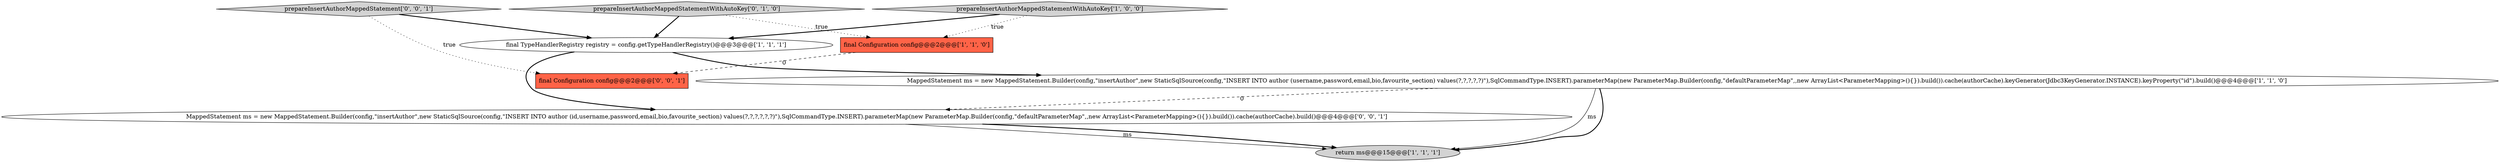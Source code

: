 digraph {
6 [style = filled, label = "MappedStatement ms = new MappedStatement.Builder(config,\"insertAuthor\",new StaticSqlSource(config,\"INSERT INTO author (id,username,password,email,bio,favourite_section) values(?,?,?,?,?,?)\"),SqlCommandType.INSERT).parameterMap(new ParameterMap.Builder(config,\"defaultParameterMap\",,new ArrayList<ParameterMapping>(){}).build()).cache(authorCache).build()@@@4@@@['0', '0', '1']", fillcolor = white, shape = ellipse image = "AAA0AAABBB3BBB"];
5 [style = filled, label = "prepareInsertAuthorMappedStatementWithAutoKey['0', '1', '0']", fillcolor = lightgray, shape = diamond image = "AAA0AAABBB2BBB"];
2 [style = filled, label = "final TypeHandlerRegistry registry = config.getTypeHandlerRegistry()@@@3@@@['1', '1', '1']", fillcolor = white, shape = ellipse image = "AAA0AAABBB1BBB"];
8 [style = filled, label = "final Configuration config@@@2@@@['0', '0', '1']", fillcolor = tomato, shape = box image = "AAA0AAABBB3BBB"];
7 [style = filled, label = "prepareInsertAuthorMappedStatement['0', '0', '1']", fillcolor = lightgray, shape = diamond image = "AAA0AAABBB3BBB"];
3 [style = filled, label = "MappedStatement ms = new MappedStatement.Builder(config,\"insertAuthor\",new StaticSqlSource(config,\"INSERT INTO author (username,password,email,bio,favourite_section) values(?,?,?,?,?)\"),SqlCommandType.INSERT).parameterMap(new ParameterMap.Builder(config,\"defaultParameterMap\",,new ArrayList<ParameterMapping>(){}).build()).cache(authorCache).keyGenerator(Jdbc3KeyGenerator.INSTANCE).keyProperty(\"id\").build()@@@4@@@['1', '1', '0']", fillcolor = white, shape = ellipse image = "AAA0AAABBB1BBB"];
0 [style = filled, label = "prepareInsertAuthorMappedStatementWithAutoKey['1', '0', '0']", fillcolor = lightgray, shape = diamond image = "AAA0AAABBB1BBB"];
4 [style = filled, label = "return ms@@@15@@@['1', '1', '1']", fillcolor = lightgray, shape = ellipse image = "AAA0AAABBB1BBB"];
1 [style = filled, label = "final Configuration config@@@2@@@['1', '1', '0']", fillcolor = tomato, shape = box image = "AAA0AAABBB1BBB"];
5->2 [style = bold, label=""];
2->6 [style = bold, label=""];
3->4 [style = solid, label="ms"];
6->4 [style = solid, label="ms"];
5->1 [style = dotted, label="true"];
3->6 [style = dashed, label="0"];
0->2 [style = bold, label=""];
0->1 [style = dotted, label="true"];
1->8 [style = dashed, label="0"];
6->4 [style = bold, label=""];
3->4 [style = bold, label=""];
2->3 [style = bold, label=""];
7->8 [style = dotted, label="true"];
7->2 [style = bold, label=""];
}
